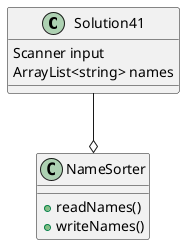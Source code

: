 @startuml
'https://plantuml.com/class-diagram

class Solution41 {
    Scanner input
    ArrayList<string> names
}

class NameSorter{
    +readNames()
    +writeNames()
}

Solution41 --o NameSorter

@enduml